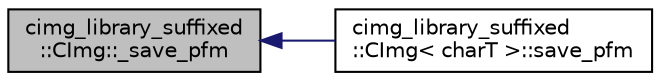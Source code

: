 digraph "cimg_library_suffixed::CImg::_save_pfm"
{
  edge [fontname="Helvetica",fontsize="10",labelfontname="Helvetica",labelfontsize="10"];
  node [fontname="Helvetica",fontsize="10",shape=record];
  rankdir="LR";
  Node296 [label="cimg_library_suffixed\l::CImg::_save_pfm",height=0.2,width=0.4,color="black", fillcolor="grey75", style="filled", fontcolor="black"];
  Node296 -> Node297 [dir="back",color="midnightblue",fontsize="10",style="solid",fontname="Helvetica"];
  Node297 [label="cimg_library_suffixed\l::CImg\< charT \>::save_pfm",height=0.2,width=0.4,color="black", fillcolor="white", style="filled",URL="$structcimg__library__suffixed_1_1_c_img.html#a1c7f7340bc5326713d06af1cda3be5be",tooltip="Save image as a PFM file. "];
}
